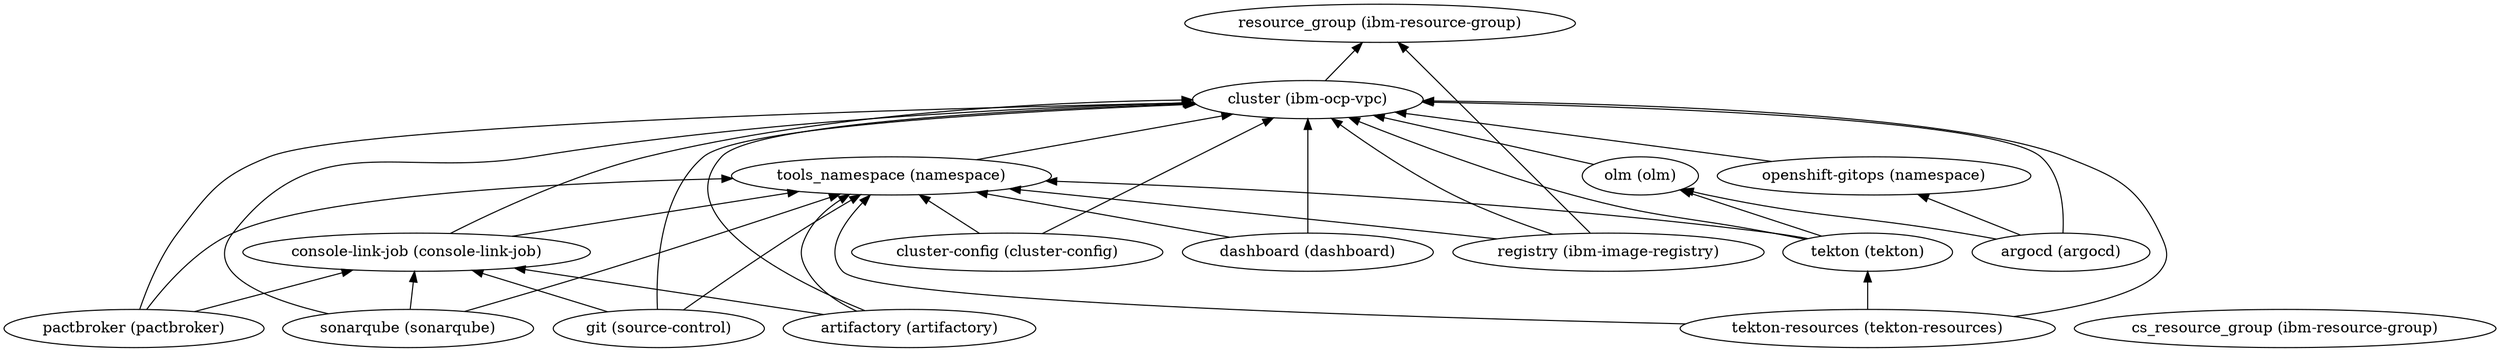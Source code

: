 digraph {
    rankdir="BT"
    "resource_group (ibm-resource-group)"
"cs_resource_group (ibm-resource-group)"
"cluster (ibm-ocp-vpc)" -> "resource_group (ibm-resource-group)"
"cluster (ibm-ocp-vpc)"
"tools_namespace (namespace)" -> "cluster (ibm-ocp-vpc)"
"tools_namespace (namespace)"
"argocd (argocd)" -> "cluster (ibm-ocp-vpc)"
"argocd (argocd)" -> "olm (olm)"
"argocd (argocd)" -> "openshift-gitops (namespace)"
"argocd (argocd)"
"olm (olm)" -> "cluster (ibm-ocp-vpc)"
"olm (olm)"
"openshift-gitops (namespace)" -> "cluster (ibm-ocp-vpc)"
"openshift-gitops (namespace)"
"artifactory (artifactory)" -> "cluster (ibm-ocp-vpc)"
"artifactory (artifactory)" -> "tools_namespace (namespace)"
"artifactory (artifactory)" -> "console-link-job (console-link-job)"
"artifactory (artifactory)"
"console-link-job (console-link-job)" -> "cluster (ibm-ocp-vpc)"
"console-link-job (console-link-job)" -> "tools_namespace (namespace)"
"console-link-job (console-link-job)"
"cluster-config (cluster-config)" -> "cluster (ibm-ocp-vpc)"
"cluster-config (cluster-config)" -> "tools_namespace (namespace)"
"cluster-config (cluster-config)"
"dashboard (dashboard)" -> "cluster (ibm-ocp-vpc)"
"dashboard (dashboard)" -> "tools_namespace (namespace)"
"dashboard (dashboard)"
"registry (ibm-image-registry)" -> "cluster (ibm-ocp-vpc)"
"registry (ibm-image-registry)" -> "tools_namespace (namespace)"
"registry (ibm-image-registry)" -> "resource_group (ibm-resource-group)"
"registry (ibm-image-registry)"
"pactbroker (pactbroker)" -> "cluster (ibm-ocp-vpc)"
"pactbroker (pactbroker)" -> "tools_namespace (namespace)"
"pactbroker (pactbroker)" -> "console-link-job (console-link-job)"
"pactbroker (pactbroker)"
"sonarqube (sonarqube)" -> "cluster (ibm-ocp-vpc)"
"sonarqube (sonarqube)" -> "tools_namespace (namespace)"
"sonarqube (sonarqube)" -> "console-link-job (console-link-job)"
"sonarqube (sonarqube)"
"git (source-control)" -> "cluster (ibm-ocp-vpc)"
"git (source-control)" -> "tools_namespace (namespace)"
"git (source-control)" -> "console-link-job (console-link-job)"
"git (source-control)"
"tekton (tekton)" -> "cluster (ibm-ocp-vpc)"
"tekton (tekton)" -> "tools_namespace (namespace)"
"tekton (tekton)" -> "olm (olm)"
"tekton (tekton)"
"tekton-resources (tekton-resources)" -> "cluster (ibm-ocp-vpc)"
"tekton-resources (tekton-resources)" -> "tools_namespace (namespace)"
"tekton-resources (tekton-resources)" -> "tekton (tekton)"
"tekton-resources (tekton-resources)"
  }
